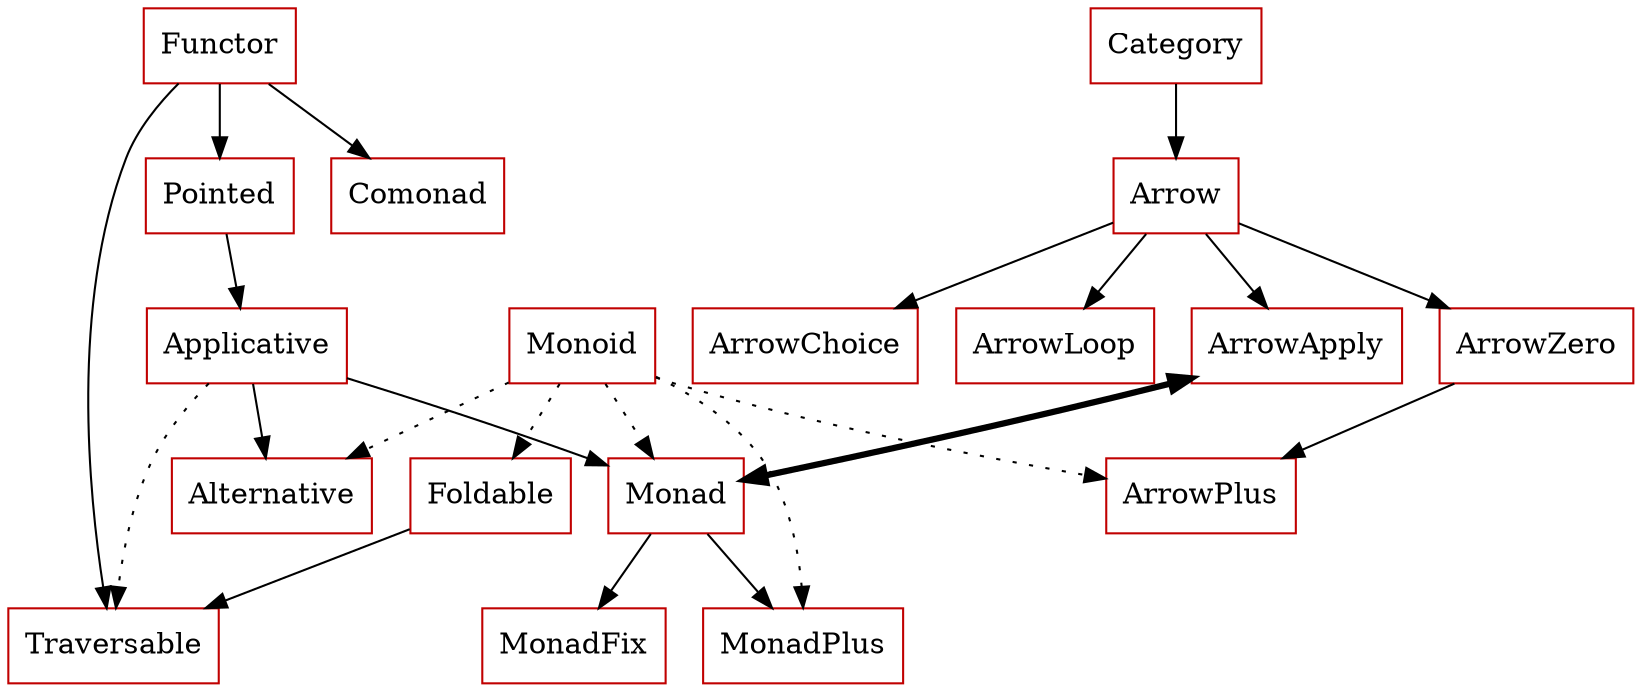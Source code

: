 /* dependencies between different Type Classes */
/* vim: set tw=76 ts=4 et : */
digraph TypeClasses {

    node [shape="box"];
    node [color="#c00000"];
    Functor;
    Pointed;
    Comonad;
    Applicative;
    Monoid;
    Category;
    Alternative;
    Foldable;
    Arrow;
    ArrowZero;
    ArrowPlus;
    Traversable;
    MonadFix;
    MonadPlus;
    ArrowChoice;
    ArrowLoop;
    Monad;
    ArrowApply;
    node [color="black"];

    Functor -> Pointed;
    Functor -> Comonad;
    Functor -> Traversable;

    Pointed -> Applicative;

    Applicative -> Alternative;
    Applicative -> Monad;
    Applicative -> Traversable [style="dotted"];

    Monad -> MonadFix;
    Monad -> MonadPlus;
    Monad -> ArrowApply [dir="both",penwidth=3.0,constraint="false"];

    Category -> Arrow;

    Arrow -> ArrowZero;
    Arrow -> ArrowApply;
    Arrow -> ArrowChoice;
    Arrow -> ArrowLoop;

    ArrowZero -> ArrowPlus;

    Foldable -> Traversable;

    edge [style="dotted"];

    Monoid -> Alternative;
    Monoid -> Foldable;
    Monoid -> Monad;
    Monoid -> MonadPlus;
    Monoid -> ArrowPlus;

}

